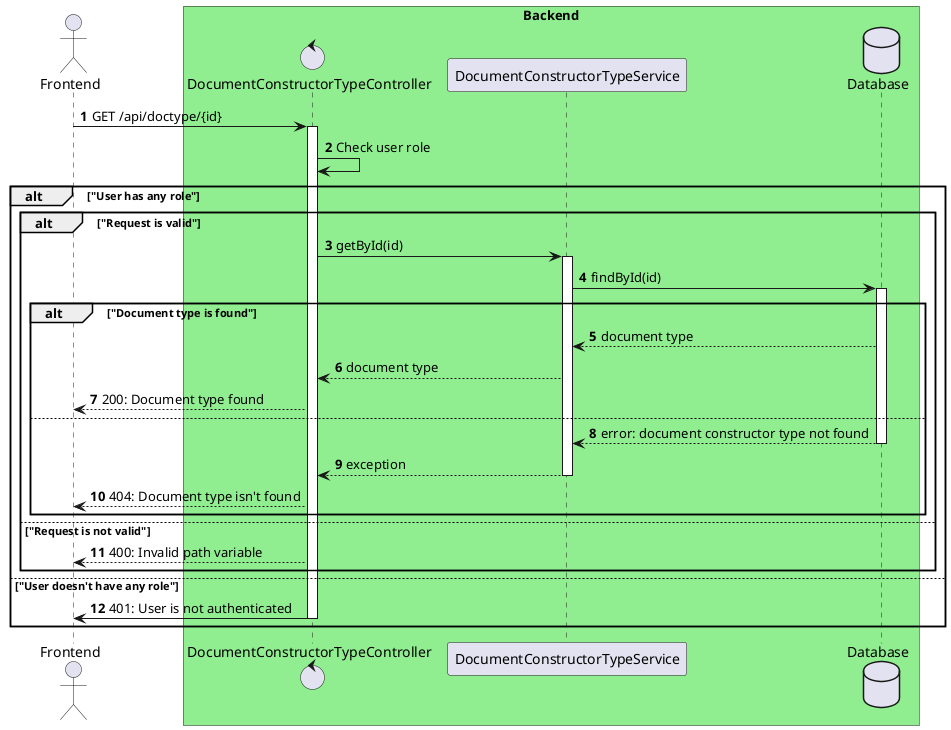 @startuml

actor "Frontend" as front

box "Backend" #Lightgreen
control "DocumentConstructorTypeController" as controller
participant "DocumentConstructorTypeService" as service
database "Database" as db
end box

autonumber

front -> controller++: GET /api/doctype/{id}
controller -> controller: Check user role
alt "User has any role"
    alt "Request is valid"
        controller -> service++: getById(id)
        service -> db++: findById(id)
        alt "Document type is found"
            db --> service: document type
            service --> controller: document type
            controller --> front: 200: Document type found
        else
            db --> service--: error: document constructor type not found
            service --> controller--: exception
            controller --> front: 404: Document type isn't found
        end
    else "Request is not valid"
        controller --> front: 400: Invalid path variable
    end
else "User doesn't have any role"
    controller -> front--: 401: User is not authenticated
end

@enduml
